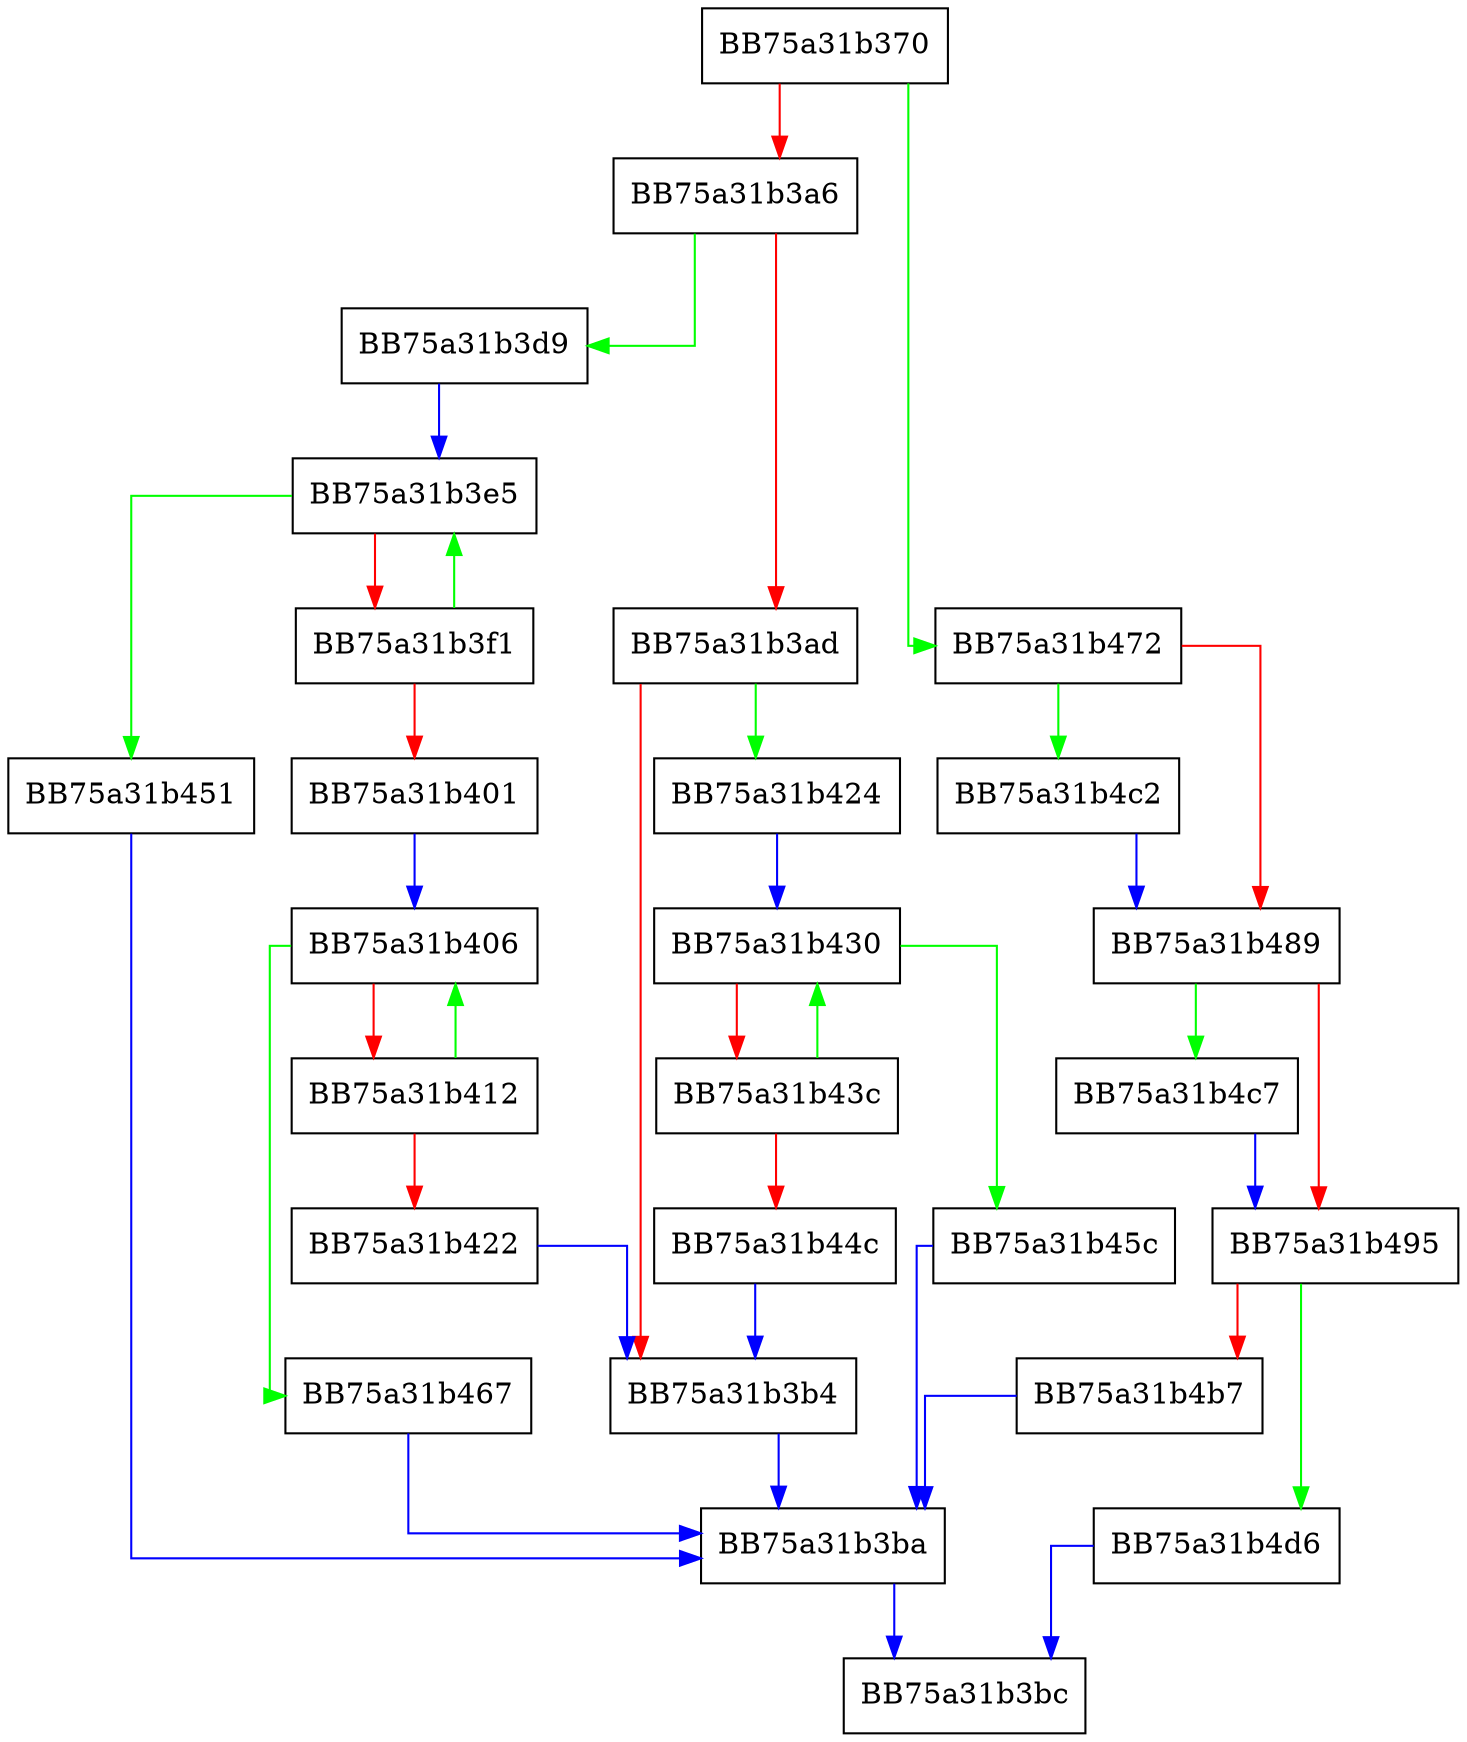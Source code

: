 digraph OidElement {
  node [shape="box"];
  graph [splines=ortho];
  BB75a31b370 -> BB75a31b472 [color="green"];
  BB75a31b370 -> BB75a31b3a6 [color="red"];
  BB75a31b3a6 -> BB75a31b3d9 [color="green"];
  BB75a31b3a6 -> BB75a31b3ad [color="red"];
  BB75a31b3ad -> BB75a31b424 [color="green"];
  BB75a31b3ad -> BB75a31b3b4 [color="red"];
  BB75a31b3b4 -> BB75a31b3ba [color="blue"];
  BB75a31b3ba -> BB75a31b3bc [color="blue"];
  BB75a31b3d9 -> BB75a31b3e5 [color="blue"];
  BB75a31b3e5 -> BB75a31b451 [color="green"];
  BB75a31b3e5 -> BB75a31b3f1 [color="red"];
  BB75a31b3f1 -> BB75a31b3e5 [color="green"];
  BB75a31b3f1 -> BB75a31b401 [color="red"];
  BB75a31b401 -> BB75a31b406 [color="blue"];
  BB75a31b406 -> BB75a31b467 [color="green"];
  BB75a31b406 -> BB75a31b412 [color="red"];
  BB75a31b412 -> BB75a31b406 [color="green"];
  BB75a31b412 -> BB75a31b422 [color="red"];
  BB75a31b422 -> BB75a31b3b4 [color="blue"];
  BB75a31b424 -> BB75a31b430 [color="blue"];
  BB75a31b430 -> BB75a31b45c [color="green"];
  BB75a31b430 -> BB75a31b43c [color="red"];
  BB75a31b43c -> BB75a31b430 [color="green"];
  BB75a31b43c -> BB75a31b44c [color="red"];
  BB75a31b44c -> BB75a31b3b4 [color="blue"];
  BB75a31b451 -> BB75a31b3ba [color="blue"];
  BB75a31b45c -> BB75a31b3ba [color="blue"];
  BB75a31b467 -> BB75a31b3ba [color="blue"];
  BB75a31b472 -> BB75a31b4c2 [color="green"];
  BB75a31b472 -> BB75a31b489 [color="red"];
  BB75a31b489 -> BB75a31b4c7 [color="green"];
  BB75a31b489 -> BB75a31b495 [color="red"];
  BB75a31b495 -> BB75a31b4d6 [color="green"];
  BB75a31b495 -> BB75a31b4b7 [color="red"];
  BB75a31b4b7 -> BB75a31b3ba [color="blue"];
  BB75a31b4c2 -> BB75a31b489 [color="blue"];
  BB75a31b4c7 -> BB75a31b495 [color="blue"];
  BB75a31b4d6 -> BB75a31b3bc [color="blue"];
}